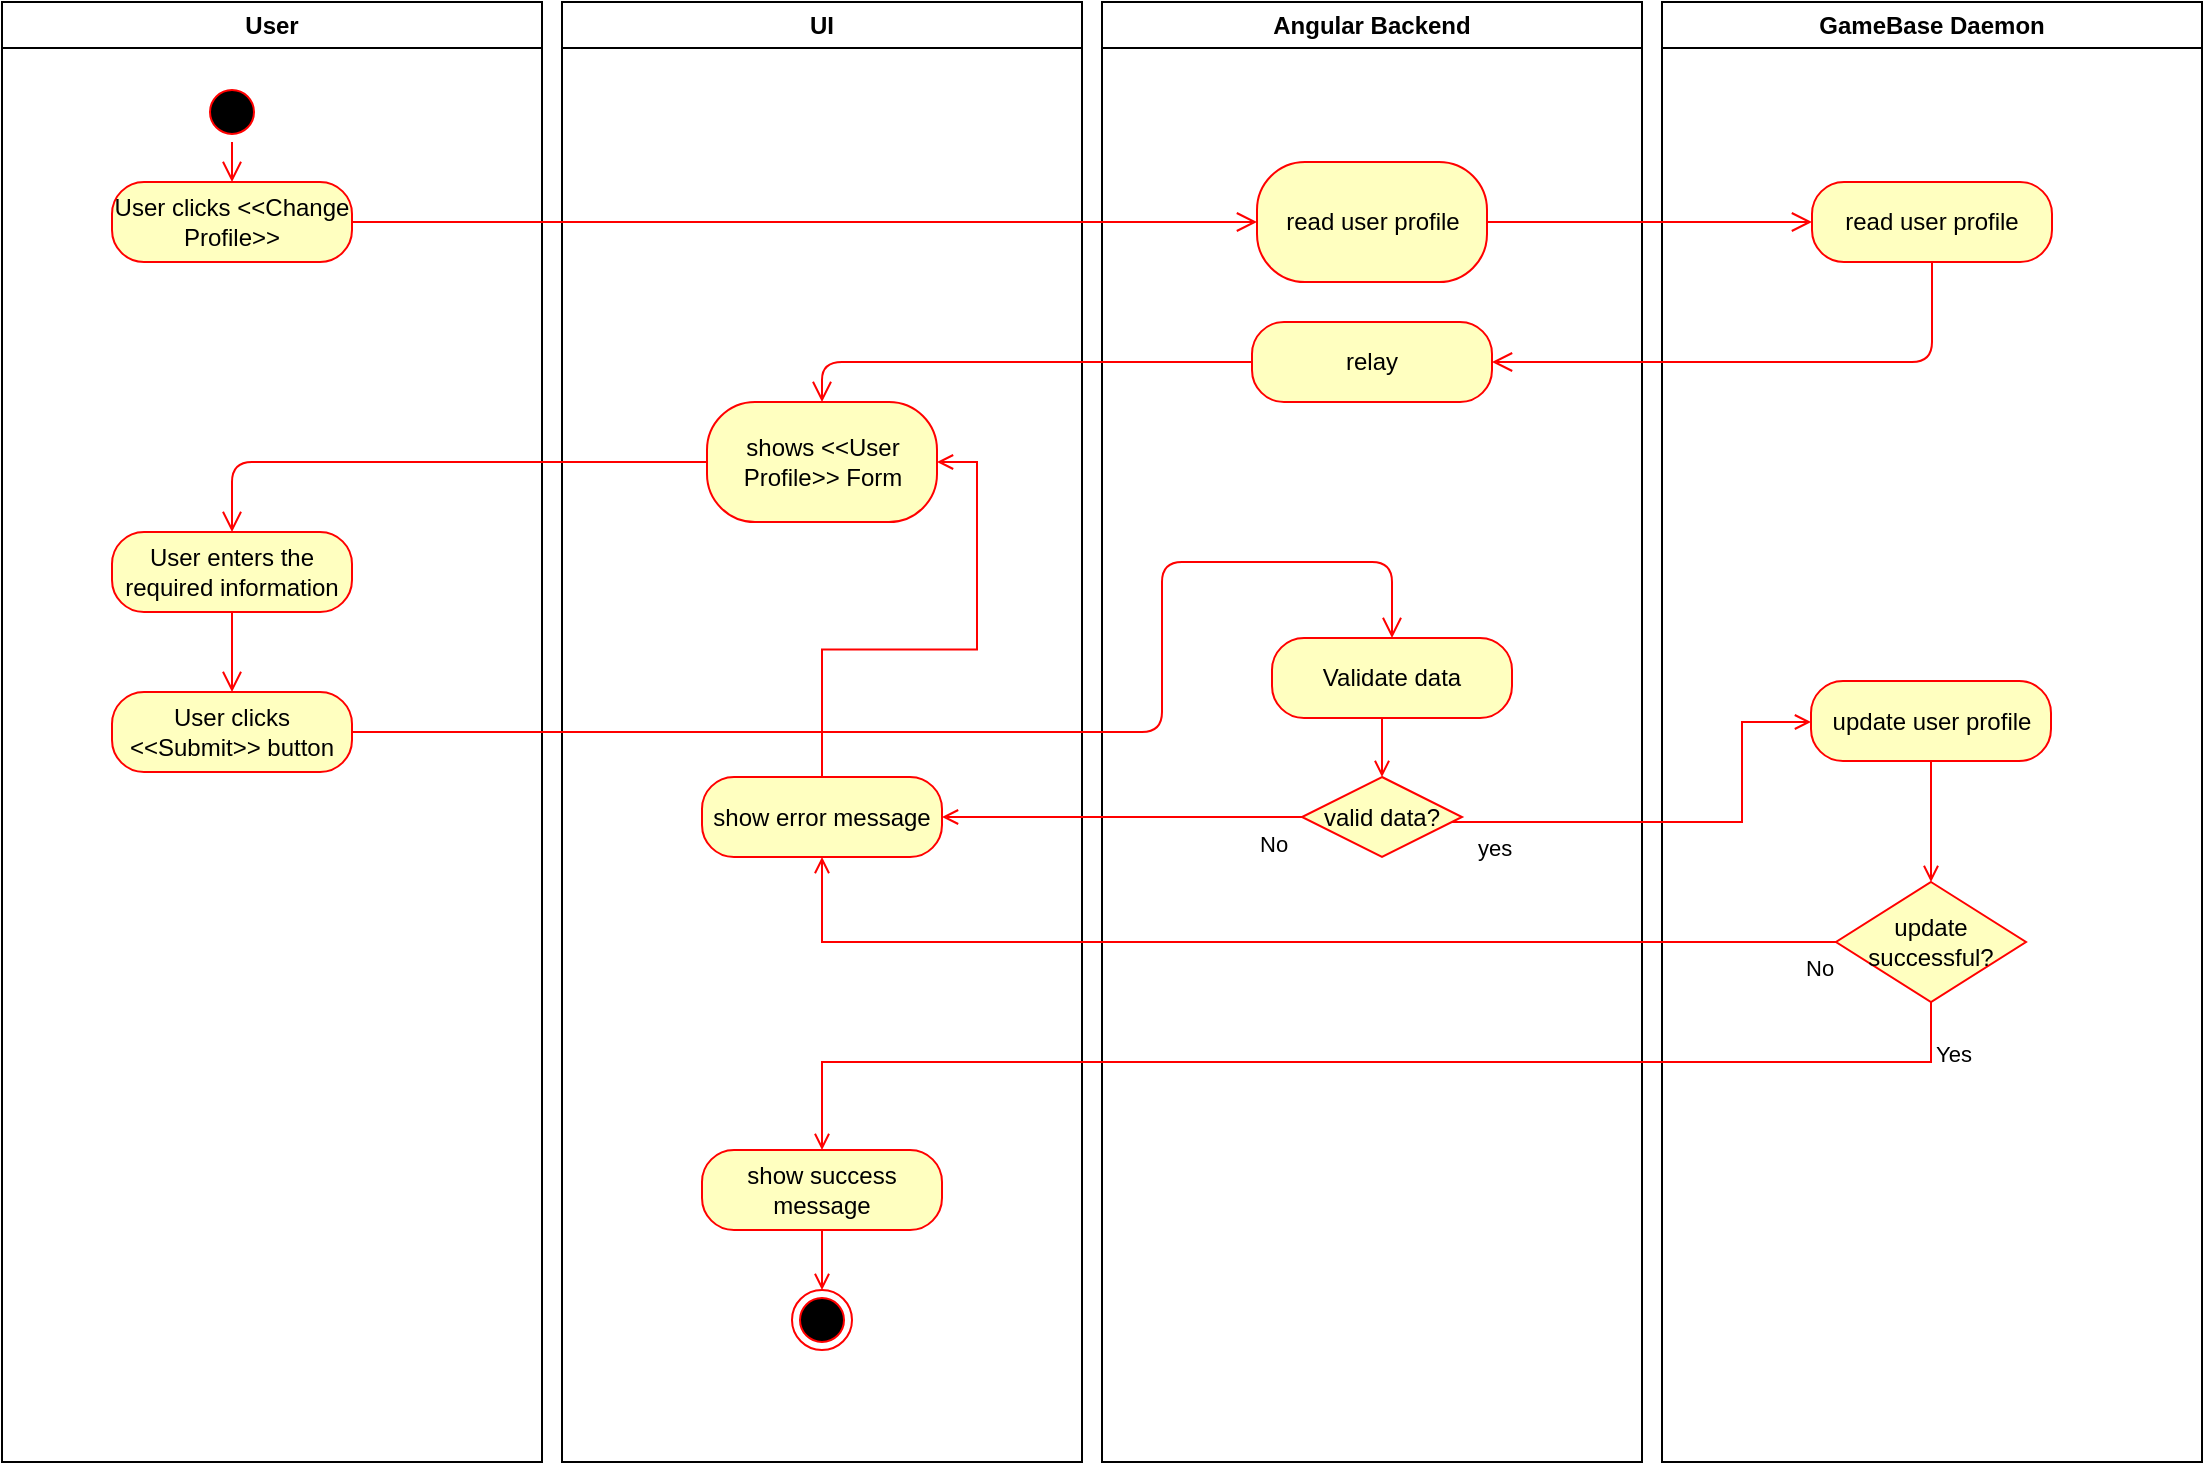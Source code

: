 <mxfile version="13.0.3" type="device"><diagram name="Page-1" id="dd4fdf45-0a81-a461-4935-abd9e4a15d39"><mxGraphModel dx="782" dy="776" grid="1" gridSize="10" guides="1" tooltips="1" connect="1" arrows="1" fold="1" page="1" pageScale="1" pageWidth="1169" pageHeight="826" background="#ffffff" math="0" shadow="0"><root><mxCell id="0"/><mxCell id="1" parent="0"/><mxCell id="2" value="User" style="swimlane;whiteSpace=wrap" parent="1" vertex="1"><mxGeometry x="30" y="20" width="270" height="730" as="geometry"/></mxCell><mxCell id="5" value="" style="ellipse;shape=startState;fillColor=#000000;strokeColor=#ff0000;" parent="2" vertex="1"><mxGeometry x="100" y="40" width="30" height="30" as="geometry"/></mxCell><mxCell id="6" value="" style="edgeStyle=elbowEdgeStyle;elbow=horizontal;verticalAlign=bottom;endArrow=open;endSize=8;strokeColor=#FF0000;endFill=1;rounded=0;entryX=0.5;entryY=0;" parent="2" source="5" target="78" edge="1"><mxGeometry x="100" y="40" as="geometry"><mxPoint x="115" y="110" as="targetPoint"/></mxGeometry></mxCell><mxCell id="78" value="User clicks &amp;lt;&amp;lt;Change Profile&amp;gt;&amp;gt;" style="rounded=1;whiteSpace=wrap;html=1;arcSize=40;fillColor=#ffffc0;strokeColor=#ff0000;" parent="2" vertex="1"><mxGeometry x="55" y="90" width="120" height="40" as="geometry"/></mxCell><mxCell id="83" value="User enters the required information" style="rounded=1;whiteSpace=wrap;html=1;arcSize=40;fillColor=#ffffc0;strokeColor=#ff0000;" parent="2" vertex="1"><mxGeometry x="55" y="265" width="120" height="40" as="geometry"/></mxCell><mxCell id="84" value="" style="edgeStyle=orthogonalEdgeStyle;html=1;verticalAlign=bottom;endArrow=open;endSize=8;strokeColor=#ff0000;entryX=0.5;entryY=0;" parent="2" source="83" target="85" edge="1"><mxGeometry relative="1" as="geometry"><mxPoint x="65" y="257" as="targetPoint"/><Array as="points"><mxPoint x="115" y="300"/></Array></mxGeometry></mxCell><mxCell id="85" value="User clicks &amp;lt;&amp;lt;Submit&amp;gt;&amp;gt; button" style="rounded=1;whiteSpace=wrap;html=1;arcSize=40;fillColor=#ffffc0;strokeColor=#ff0000;" parent="2" vertex="1"><mxGeometry x="55" y="345" width="120" height="40" as="geometry"/></mxCell><mxCell id="3" value="UI" style="swimlane;whiteSpace=wrap" parent="1" vertex="1"><mxGeometry x="310" y="20" width="260" height="730" as="geometry"/></mxCell><mxCell id="93" value="&lt;div&gt;shows &amp;lt;&amp;lt;User Profile&amp;gt;&amp;gt; Form&lt;br&gt;&lt;/div&gt;" style="rounded=1;whiteSpace=wrap;html=1;arcSize=40;fillColor=#ffffc0;strokeColor=#ff0000;" parent="3" vertex="1"><mxGeometry x="72.5" y="200" width="115" height="60" as="geometry"/></mxCell><mxCell id="jyGPnioiTSaXggAigQKD-127" style="edgeStyle=orthogonalEdgeStyle;rounded=0;orthogonalLoop=1;jettySize=auto;html=1;entryX=1;entryY=0.5;entryDx=0;entryDy=0;endArrow=open;endFill=0;strokeColor=#FF0000;align=left;" parent="3" source="101" target="93" edge="1"><mxGeometry relative="1" as="geometry"/></mxCell><mxCell id="101" value="show error message" style="rounded=1;whiteSpace=wrap;html=1;arcSize=40;fillColor=#ffffc0;strokeColor=#ff0000;" parent="3" vertex="1"><mxGeometry x="70" y="387.5" width="120" height="40" as="geometry"/></mxCell><mxCell id="jyGPnioiTSaXggAigQKD-128" style="edgeStyle=orthogonalEdgeStyle;rounded=0;orthogonalLoop=1;jettySize=auto;html=1;entryX=0.5;entryY=0;entryDx=0;entryDy=0;endArrow=open;endFill=0;strokeColor=#FF0000;align=left;" parent="3" source="109" target="74" edge="1"><mxGeometry relative="1" as="geometry"/></mxCell><mxCell id="109" value="show success message" style="rounded=1;whiteSpace=wrap;html=1;arcSize=40;fillColor=#ffffc0;strokeColor=#ff0000;" parent="3" vertex="1"><mxGeometry x="70" y="574" width="120" height="40" as="geometry"/></mxCell><mxCell id="74" value="" style="ellipse;html=1;shape=endState;fillColor=#000000;strokeColor=#ff0000;" parent="3" vertex="1"><mxGeometry x="115" y="644" width="30" height="30" as="geometry"/></mxCell><mxCell id="4" value="Angular Backend" style="swimlane;whiteSpace=wrap" parent="1" vertex="1"><mxGeometry x="580" y="20" width="270" height="730" as="geometry"/></mxCell><mxCell id="89" value="Validate data" style="rounded=1;whiteSpace=wrap;html=1;arcSize=40;fillColor=#ffffc0;strokeColor=#ff0000;" parent="4" vertex="1"><mxGeometry x="85" y="318" width="120" height="40" as="geometry"/></mxCell><mxCell id="RJohRtxzPXd-2rFAN4gH-115" value="&lt;div&gt;read user profile&lt;/div&gt;" style="rounded=1;whiteSpace=wrap;html=1;arcSize=40;fillColor=#ffffc0;strokeColor=#ff0000;" vertex="1" parent="4"><mxGeometry x="77.5" y="80" width="115" height="60" as="geometry"/></mxCell><mxCell id="RJohRtxzPXd-2rFAN4gH-126" value="relay" style="rounded=1;whiteSpace=wrap;html=1;arcSize=40;fillColor=#ffffc0;strokeColor=#ff0000;" vertex="1" parent="4"><mxGeometry x="75" y="160" width="120" height="40" as="geometry"/></mxCell><mxCell id="79" value="" style="edgeStyle=orthogonalEdgeStyle;html=1;verticalAlign=bottom;endArrow=open;endSize=8;strokeColor=#ff0000;entryX=0;entryY=0.5;entryDx=0;entryDy=0;" parent="1" source="78" target="RJohRtxzPXd-2rFAN4gH-115" edge="1"><mxGeometry relative="1" as="geometry"><mxPoint x="650" y="160" as="targetPoint"/><Array as="points"><mxPoint x="540" y="130"/><mxPoint x="540" y="130"/></Array></mxGeometry></mxCell><mxCell id="86" value="" style="edgeStyle=orthogonalEdgeStyle;html=1;verticalAlign=bottom;endArrow=open;endSize=8;strokeColor=#ff0000;exitX=1;exitY=0.5;exitDx=0;exitDy=0;entryX=0.5;entryY=0;entryDx=0;entryDy=0;" parent="1" source="85" edge="1" target="89"><mxGeometry relative="1" as="geometry"><mxPoint x="670" y="310" as="targetPoint"/><Array as="points"><mxPoint x="610" y="385"/><mxPoint x="610" y="300"/><mxPoint x="725" y="300"/></Array></mxGeometry></mxCell><mxCell id="jyGPnioiTSaXggAigQKD-114" value="GameBase Daemon" style="swimlane;whiteSpace=wrap" parent="1" vertex="1"><mxGeometry x="860" y="20" width="270" height="730" as="geometry"/></mxCell><mxCell id="107" value="read user profile" style="rounded=1;whiteSpace=wrap;html=1;arcSize=40;fillColor=#ffffc0;strokeColor=#ff0000;" parent="jyGPnioiTSaXggAigQKD-114" vertex="1"><mxGeometry x="75" y="90" width="120" height="40" as="geometry"/></mxCell><mxCell id="X4hu3A1AVtEi5FyTcvNZ-109" value="&lt;div&gt;update successful?&lt;/div&gt;" style="rhombus;whiteSpace=wrap;html=1;fillColor=#ffffc0;strokeColor=#ff0000;" parent="jyGPnioiTSaXggAigQKD-114" vertex="1"><mxGeometry x="87" y="440" width="95" height="60" as="geometry"/></mxCell><mxCell id="RJohRtxzPXd-2rFAN4gH-109" value="update user profile" style="rounded=1;whiteSpace=wrap;html=1;arcSize=40;fillColor=#ffffc0;strokeColor=#ff0000;" vertex="1" parent="jyGPnioiTSaXggAigQKD-114"><mxGeometry x="74.5" y="339.5" width="120" height="40" as="geometry"/></mxCell><mxCell id="RJohRtxzPXd-2rFAN4gH-114" style="edgeStyle=orthogonalEdgeStyle;rounded=0;orthogonalLoop=1;jettySize=auto;html=1;entryX=0.5;entryY=0;entryDx=0;entryDy=0;endArrow=open;endFill=0;strokeColor=#FF0000;align=left;exitX=0.5;exitY=1;exitDx=0;exitDy=0;" edge="1" parent="jyGPnioiTSaXggAigQKD-114" source="RJohRtxzPXd-2rFAN4gH-109" target="X4hu3A1AVtEi5FyTcvNZ-109"><mxGeometry relative="1" as="geometry"><mxPoint x="-120" y="709.5" as="sourcePoint"/><mxPoint x="-60" y="480" as="targetPoint"/></mxGeometry></mxCell><mxCell id="jyGPnioiTSaXggAigQKD-124" value="No" style="edgeStyle=orthogonalEdgeStyle;rounded=0;orthogonalLoop=1;jettySize=auto;html=1;entryX=1;entryY=0.5;entryDx=0;entryDy=0;endArrow=open;endFill=0;strokeColor=#FF0000;verticalAlign=top;align=left;" parent="1" source="98" target="101" edge="1"><mxGeometry y="-67" relative="1" as="geometry"><mxPoint x="67" y="67" as="offset"/></mxGeometry></mxCell><mxCell id="jyGPnioiTSaXggAigQKD-125" value="yes" style="edgeStyle=orthogonalEdgeStyle;rounded=0;orthogonalLoop=1;jettySize=auto;html=1;endArrow=open;endFill=0;strokeColor=#FF0000;align=left;verticalAlign=top;" parent="1" source="98" target="RJohRtxzPXd-2rFAN4gH-109" edge="1"><mxGeometry x="-0.903" relative="1" as="geometry"><mxPoint as="offset"/><Array as="points"><mxPoint x="900" y="430"/><mxPoint x="900" y="380"/></Array></mxGeometry></mxCell><mxCell id="98" value="valid data?" style="rhombus;whiteSpace=wrap;html=1;fillColor=#ffffc0;strokeColor=#ff0000;" parent="1" vertex="1"><mxGeometry x="680" y="407.5" width="80" height="40" as="geometry"/></mxCell><mxCell id="jyGPnioiTSaXggAigQKD-123" style="edgeStyle=orthogonalEdgeStyle;rounded=0;orthogonalLoop=1;jettySize=auto;html=1;exitX=0.5;exitY=1;exitDx=0;exitDy=0;entryX=0.5;entryY=0;entryDx=0;entryDy=0;endArrow=open;endFill=0;strokeColor=#FF0000;" parent="1" source="89" target="98" edge="1"><mxGeometry relative="1" as="geometry"/></mxCell><mxCell id="X4hu3A1AVtEi5FyTcvNZ-111" value="&lt;div&gt;No&lt;/div&gt;" style="edgeStyle=orthogonalEdgeStyle;rounded=0;orthogonalLoop=1;jettySize=auto;html=1;entryX=0.5;entryY=1;entryDx=0;entryDy=0;endArrow=open;endFill=0;strokeColor=#FF0000;align=left;verticalAlign=top;" parent="1" source="X4hu3A1AVtEi5FyTcvNZ-109" target="101" edge="1"><mxGeometry x="-0.937" relative="1" as="geometry"><mxPoint as="offset"/></mxGeometry></mxCell><mxCell id="X4hu3A1AVtEi5FyTcvNZ-112" value="Yes" style="edgeStyle=orthogonalEdgeStyle;rounded=0;orthogonalLoop=1;jettySize=auto;html=1;entryX=0.5;entryY=0;entryDx=0;entryDy=0;endArrow=open;endFill=0;strokeColor=#FF0000;align=left;verticalAlign=top;" parent="1" source="X4hu3A1AVtEi5FyTcvNZ-109" target="109" edge="1"><mxGeometry x="-0.961" relative="1" as="geometry"><Array as="points"><mxPoint x="995" y="550"/><mxPoint x="440" y="550"/></Array><mxPoint as="offset"/></mxGeometry></mxCell><mxCell id="RJohRtxzPXd-2rFAN4gH-116" value="" style="edgeStyle=orthogonalEdgeStyle;html=1;verticalAlign=bottom;endArrow=open;endSize=8;strokeColor=#ff0000;entryX=0;entryY=0.5;entryDx=0;entryDy=0;exitX=1;exitY=0.5;exitDx=0;exitDy=0;" edge="1" parent="1" source="RJohRtxzPXd-2rFAN4gH-115" target="107"><mxGeometry relative="1" as="geometry"><mxPoint x="1102.5" y="230" as="targetPoint"/><Array as="points"><mxPoint x="850" y="130"/><mxPoint x="850" y="130"/></Array><mxPoint x="650" y="230" as="sourcePoint"/></mxGeometry></mxCell><mxCell id="RJohRtxzPXd-2rFAN4gH-120" value="" style="edgeStyle=orthogonalEdgeStyle;html=1;verticalAlign=bottom;endArrow=open;endSize=8;strokeColor=#ff0000;entryX=1;entryY=0.5;entryDx=0;entryDy=0;exitX=0.5;exitY=1;exitDx=0;exitDy=0;" edge="1" parent="1" source="107" target="RJohRtxzPXd-2rFAN4gH-126"><mxGeometry relative="1" as="geometry"><mxPoint x="755" y="197" as="targetPoint"/><Array as="points"/><mxPoint x="800" y="170" as="sourcePoint"/></mxGeometry></mxCell><mxCell id="RJohRtxzPXd-2rFAN4gH-127" value="" style="edgeStyle=orthogonalEdgeStyle;html=1;verticalAlign=bottom;endArrow=open;endSize=8;strokeColor=#ff0000;exitX=0;exitY=0.5;exitDx=0;exitDy=0;entryX=0.5;entryY=0;entryDx=0;entryDy=0;" edge="1" parent="1" source="RJohRtxzPXd-2rFAN4gH-126" target="93"><mxGeometry relative="1" as="geometry"><mxPoint x="580" y="200" as="targetPoint"/><Array as="points"><mxPoint x="440" y="200"/></Array><mxPoint x="660" y="200" as="sourcePoint"/></mxGeometry></mxCell><mxCell id="RJohRtxzPXd-2rFAN4gH-128" value="" style="edgeStyle=orthogonalEdgeStyle;html=1;verticalAlign=bottom;endArrow=open;endSize=8;strokeColor=#ff0000;exitX=0;exitY=0.5;exitDx=0;exitDy=0;entryX=0.5;entryY=0;entryDx=0;entryDy=0;" edge="1" parent="1" source="93" target="83"><mxGeometry relative="1" as="geometry"><mxPoint x="180" y="260" as="targetPoint"/><Array as="points"/><mxPoint x="395" y="240" as="sourcePoint"/></mxGeometry></mxCell></root></mxGraphModel></diagram></mxfile>